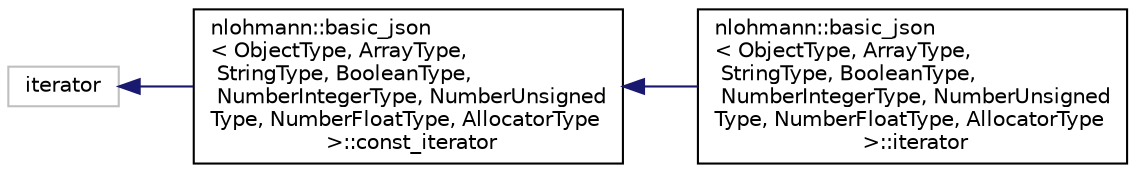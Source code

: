 digraph "Graphical Class Hierarchy"
{
  edge [fontname="Helvetica",fontsize="10",labelfontname="Helvetica",labelfontsize="10"];
  node [fontname="Helvetica",fontsize="10",shape=record];
  rankdir="LR";
  Node1 [label="iterator",height=0.2,width=0.4,color="grey75", fillcolor="white", style="filled"];
  Node1 -> Node2 [dir="back",color="midnightblue",fontsize="10",style="solid",fontname="Helvetica"];
  Node2 [label="nlohmann::basic_json\l\< ObjectType, ArrayType,\l StringType, BooleanType,\l NumberIntegerType, NumberUnsigned\lType, NumberFloatType, AllocatorType\l \>::const_iterator",height=0.2,width=0.4,color="black", fillcolor="white", style="filled",URL="$classnlohmann_1_1basic__json_1_1const__iterator.html",tooltip="a const random access iterator for the basic_json class "];
  Node2 -> Node3 [dir="back",color="midnightblue",fontsize="10",style="solid",fontname="Helvetica"];
  Node3 [label="nlohmann::basic_json\l\< ObjectType, ArrayType,\l StringType, BooleanType,\l NumberIntegerType, NumberUnsigned\lType, NumberFloatType, AllocatorType\l \>::iterator",height=0.2,width=0.4,color="black", fillcolor="white", style="filled",URL="$classnlohmann_1_1basic__json_1_1iterator.html",tooltip="a mutable random access iterator for the basic_json class "];
}
